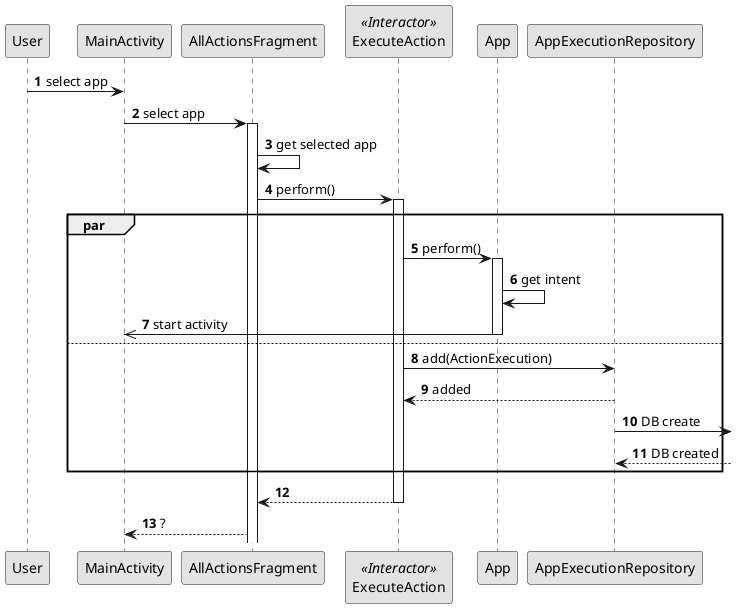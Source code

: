 
@startuml RIAP#62.sequence

skinparam monochrome true
autonumber

participant User
participant MainActivity
participant AllActionsFragment
participant ExecuteAction <<Interactor>>
participant App
participant AppExecutionRepository

User -> MainActivity : select app
MainActivity -> AllActionsFragment : select app

activate AllActionsFragment
AllActionsFragment -> AllActionsFragment : get selected app
AllActionsFragment -> ExecuteAction: perform()
activate ExecuteAction

par 
    ExecuteAction -> App: perform()
    activate App
    App -> App : get intent
    App ->> MainActivity : start activity
    deactivate App
else
    ExecuteAction -> AppExecutionRepository: add(ActionExecution)
    AppExecutionRepository --> ExecuteAction: added
    AppExecutionRepository ->] : DB create
    AppExecutionRepository <--] : DB created
end
ExecuteAction --> AllActionsFragment
deactivate ExecuteAction

AllActionsFragment --> MainActivity : ?

@enduml
